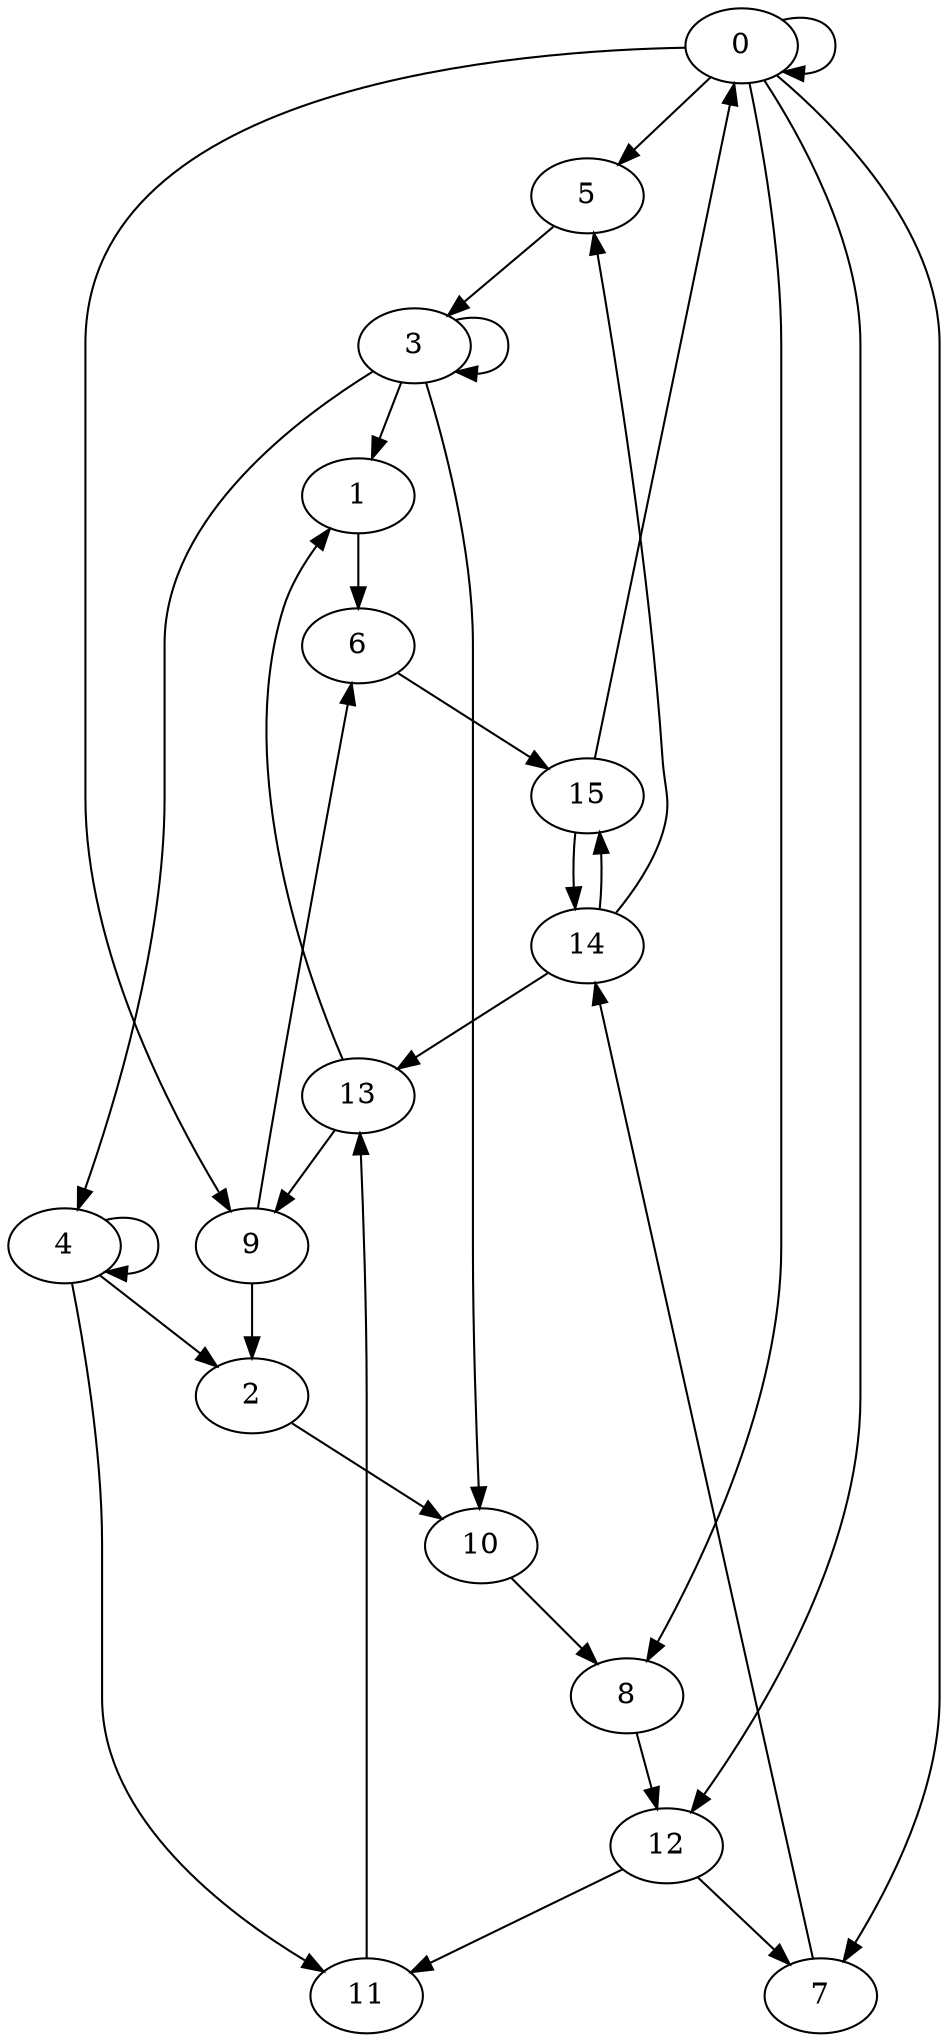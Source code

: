digraph "" {
	0 -> 0;
	0 -> 5;
	0 -> 7;
	0 -> 8;
	0 -> 9;
	0 -> 12;
	1 -> 6;
	2 -> 10;
	3 -> 1;
	3 -> 3;
	3 -> 4;
	3 -> 10;
	4 -> 2;
	4 -> 4;
	4 -> 11;
	5 -> 3;
	6 -> 15;
	7 -> 14;
	8 -> 12;
	9 -> 2;
	9 -> 6;
	10 -> 8;
	11 -> 13;
	12 -> 7;
	12 -> 11;
	13 -> 1;
	13 -> 9;
	14 -> 5;
	14 -> 13;
	14 -> 15;
	15 -> 0;
	15 -> 14;
}
